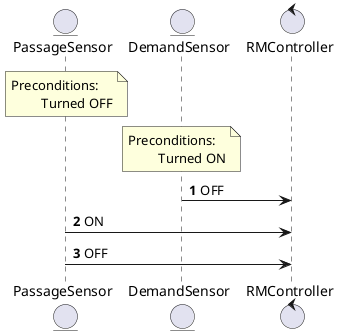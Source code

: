 @startuml
autonumber

'6) The passage sensor can only be turned ON once a car leaves the demand
'sensor shifting from ON to OFF. Another car can only turn the
'passage sensor ON once it has been turned OFF (the previous car joined the mainline).

entity PassageSensor as PS
entity DemandSensor as DS
control RMController as RMC

note over PS : Preconditions:\n\t Turned OFF
note over DS : Preconditions:\n\t Turned ON
DS -> RMC : OFF
PS -> RMC : ON
PS -> RMC : OFF

@enduml